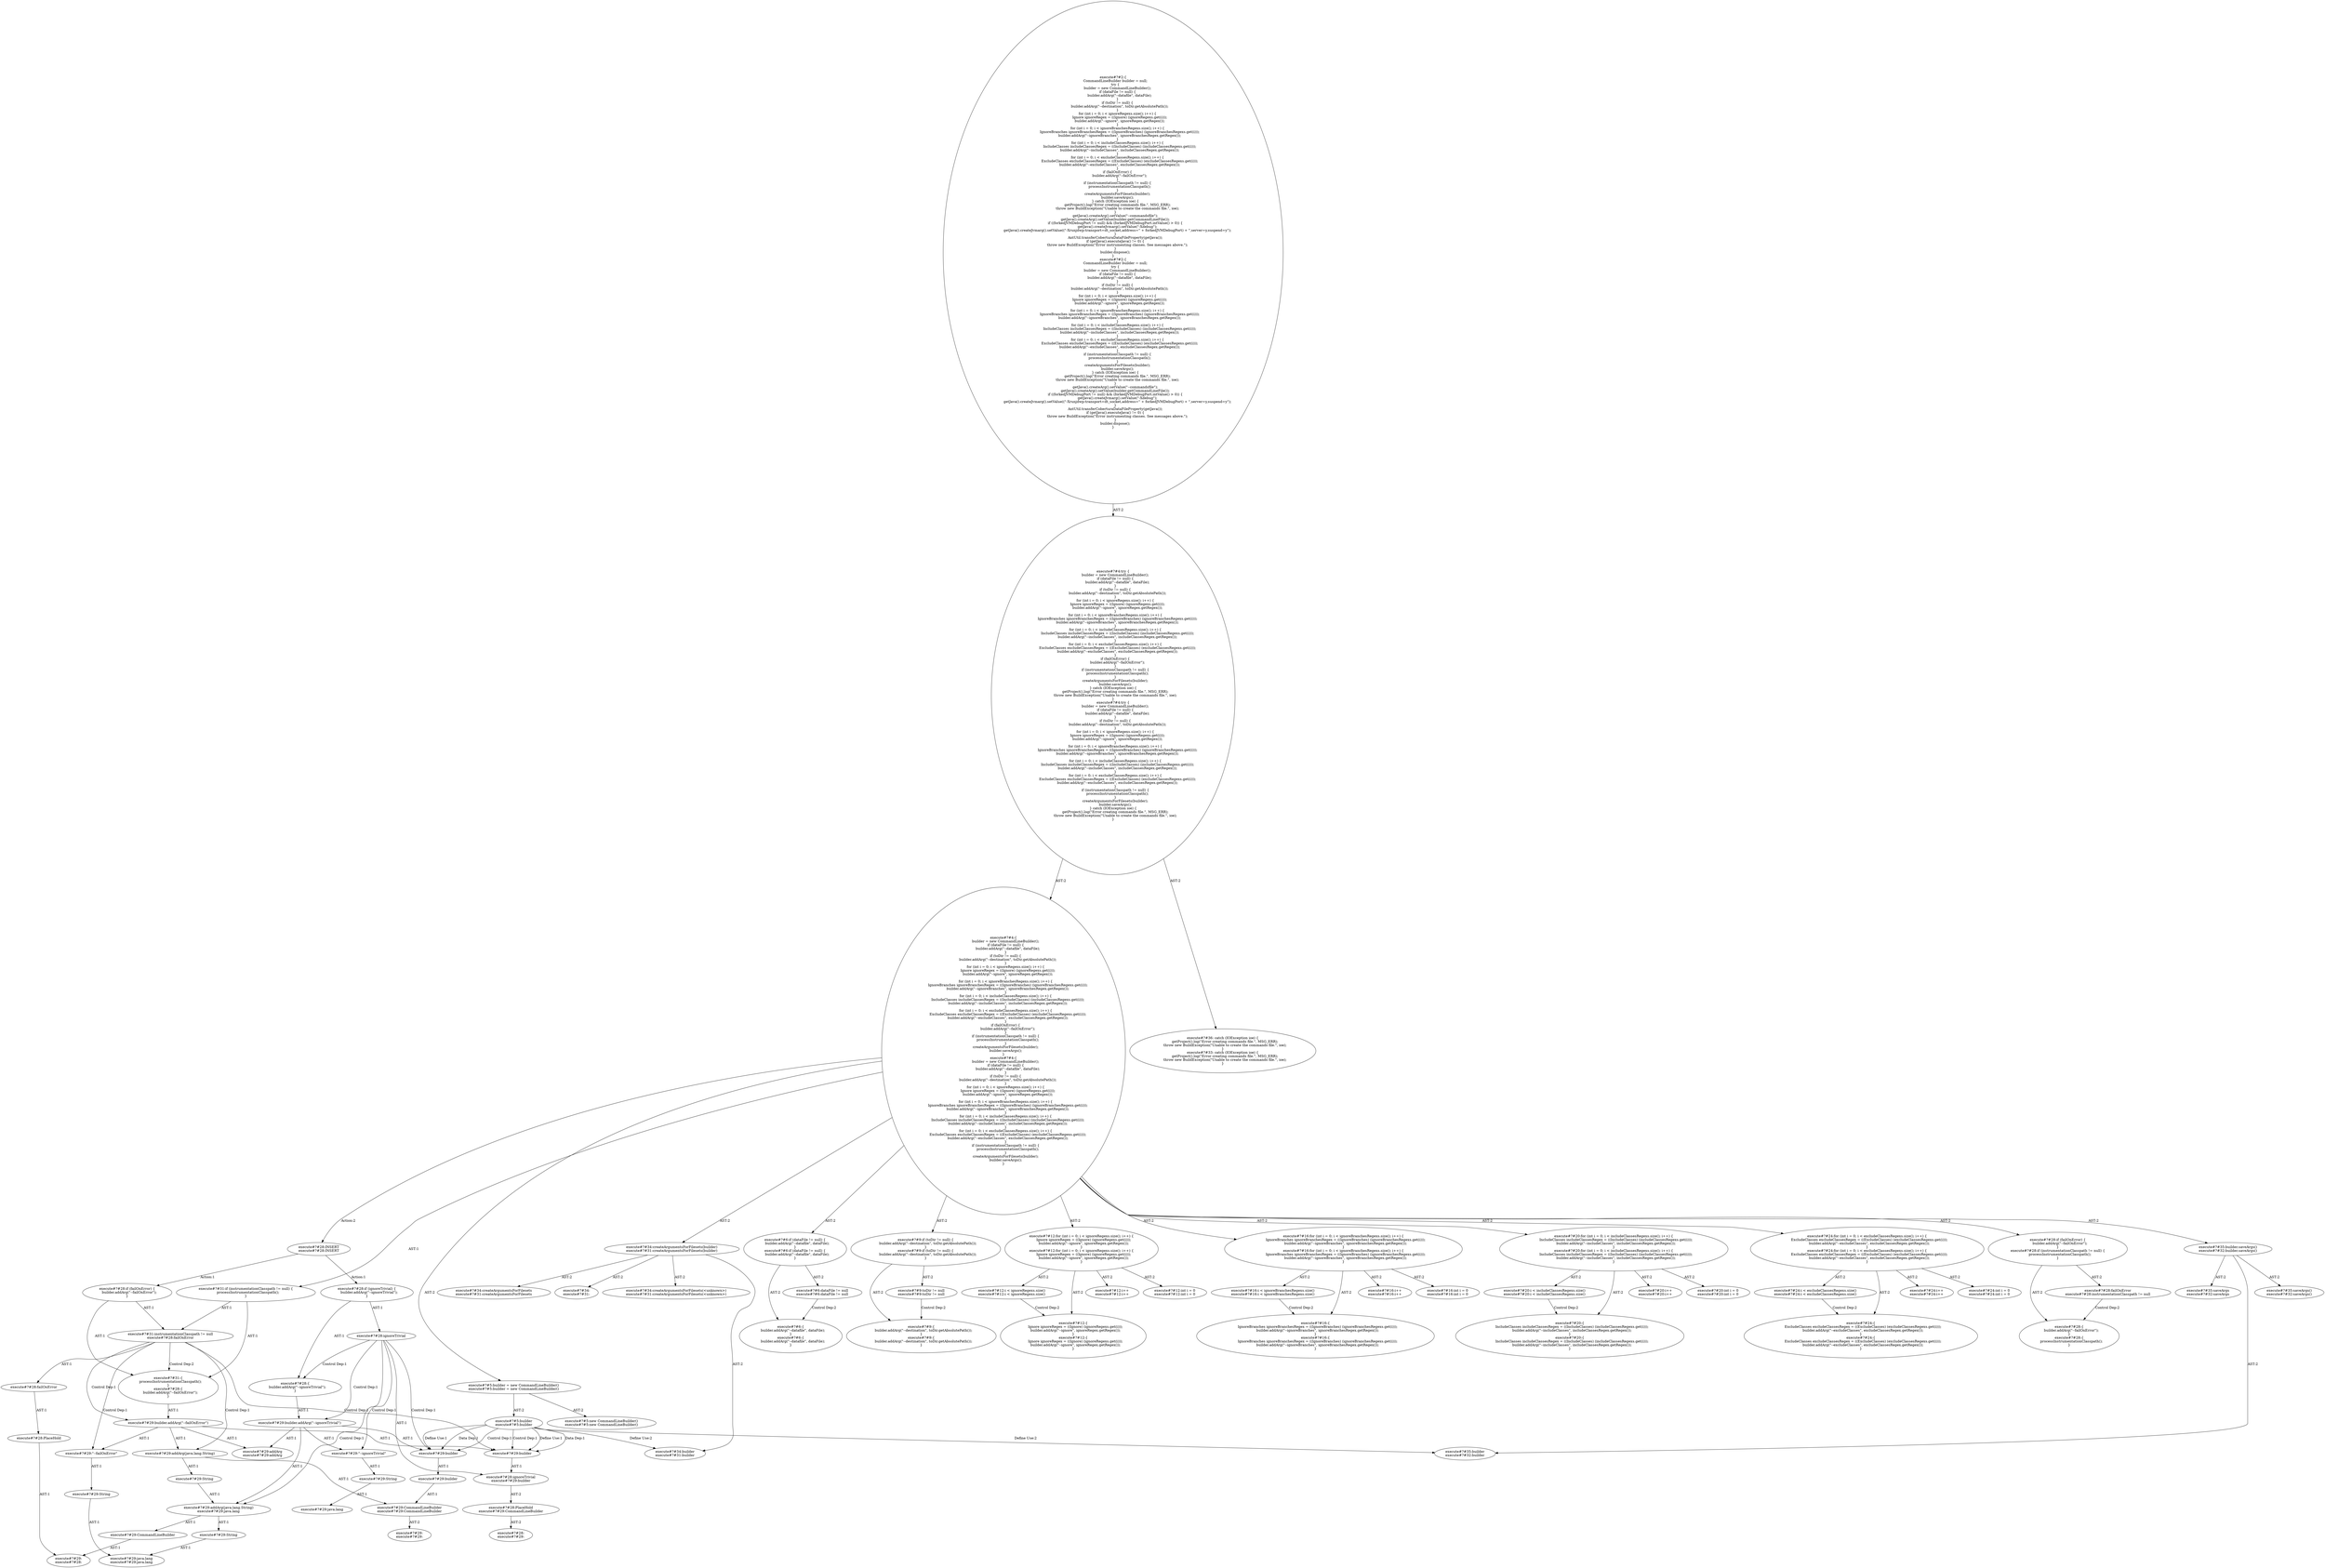digraph "Pattern" {
0 [label="execute#?#28:INSERT
execute#?#28:INSERT" shape=ellipse]
1 [label="execute#?#4:\{
    builder = new CommandLineBuilder();
    if (dataFile != null) \{
        builder.addArg(\"--datafile\", dataFile);
    \}
    if (toDir != null) \{
        builder.addArg(\"--destination\", toDir.getAbsolutePath());
    \}
    for (int i = 0; i < ignoreRegexs.size(); i++) \{
        Ignore ignoreRegex = ((Ignore) (ignoreRegexs.get(i)));
        builder.addArg(\"--ignore\", ignoreRegex.getRegex());
    \}
    for (int i = 0; i < ignoreBranchesRegexs.size(); i++) \{
        IgnoreBranches ignoreBranchesRegex = ((IgnoreBranches) (ignoreBranchesRegexs.get(i)));
        builder.addArg(\"--ignoreBranches\", ignoreBranchesRegex.getRegex());
    \}
    for (int i = 0; i < includeClassesRegexs.size(); i++) \{
        IncludeClasses includeClassesRegex = ((IncludeClasses) (includeClassesRegexs.get(i)));
        builder.addArg(\"--includeClasses\", includeClassesRegex.getRegex());
    \}
    for (int i = 0; i < excludeClassesRegexs.size(); i++) \{
        ExcludeClasses excludeClassesRegex = ((ExcludeClasses) (excludeClassesRegexs.get(i)));
        builder.addArg(\"--excludeClasses\", excludeClassesRegex.getRegex());
    \}
    if (failOnError) \{
        builder.addArg(\"--failOnError\");
    \}
    if (instrumentationClasspath != null) \{
        processInstrumentationClasspath();
    \}
    createArgumentsForFilesets(builder);
    builder.saveArgs();
\}
execute#?#4:\{
    builder = new CommandLineBuilder();
    if (dataFile != null) \{
        builder.addArg(\"--datafile\", dataFile);
    \}
    if (toDir != null) \{
        builder.addArg(\"--destination\", toDir.getAbsolutePath());
    \}
    for (int i = 0; i < ignoreRegexs.size(); i++) \{
        Ignore ignoreRegex = ((Ignore) (ignoreRegexs.get(i)));
        builder.addArg(\"--ignore\", ignoreRegex.getRegex());
    \}
    for (int i = 0; i < ignoreBranchesRegexs.size(); i++) \{
        IgnoreBranches ignoreBranchesRegex = ((IgnoreBranches) (ignoreBranchesRegexs.get(i)));
        builder.addArg(\"--ignoreBranches\", ignoreBranchesRegex.getRegex());
    \}
    for (int i = 0; i < includeClassesRegexs.size(); i++) \{
        IncludeClasses includeClassesRegex = ((IncludeClasses) (includeClassesRegexs.get(i)));
        builder.addArg(\"--includeClasses\", includeClassesRegex.getRegex());
    \}
    for (int i = 0; i < excludeClassesRegexs.size(); i++) \{
        ExcludeClasses excludeClassesRegex = ((ExcludeClasses) (excludeClassesRegexs.get(i)));
        builder.addArg(\"--excludeClasses\", excludeClassesRegex.getRegex());
    \}
    if (instrumentationClasspath != null) \{
        processInstrumentationClasspath();
    \}
    createArgumentsForFilesets(builder);
    builder.saveArgs();
\}" shape=ellipse]
2 [label="execute#?#4:try \{
    builder = new CommandLineBuilder();
    if (dataFile != null) \{
        builder.addArg(\"--datafile\", dataFile);
    \}
    if (toDir != null) \{
        builder.addArg(\"--destination\", toDir.getAbsolutePath());
    \}
    for (int i = 0; i < ignoreRegexs.size(); i++) \{
        Ignore ignoreRegex = ((Ignore) (ignoreRegexs.get(i)));
        builder.addArg(\"--ignore\", ignoreRegex.getRegex());
    \}
    for (int i = 0; i < ignoreBranchesRegexs.size(); i++) \{
        IgnoreBranches ignoreBranchesRegex = ((IgnoreBranches) (ignoreBranchesRegexs.get(i)));
        builder.addArg(\"--ignoreBranches\", ignoreBranchesRegex.getRegex());
    \}
    for (int i = 0; i < includeClassesRegexs.size(); i++) \{
        IncludeClasses includeClassesRegex = ((IncludeClasses) (includeClassesRegexs.get(i)));
        builder.addArg(\"--includeClasses\", includeClassesRegex.getRegex());
    \}
    for (int i = 0; i < excludeClassesRegexs.size(); i++) \{
        ExcludeClasses excludeClassesRegex = ((ExcludeClasses) (excludeClassesRegexs.get(i)));
        builder.addArg(\"--excludeClasses\", excludeClassesRegex.getRegex());
    \}
    if (failOnError) \{
        builder.addArg(\"--failOnError\");
    \}
    if (instrumentationClasspath != null) \{
        processInstrumentationClasspath();
    \}
    createArgumentsForFilesets(builder);
    builder.saveArgs();
\} catch (IOException ioe) \{
    getProject().log(\"Error creating commands file.\", MSG_ERR);
    throw new BuildException(\"Unable to create the commands file.\", ioe);
\}
execute#?#4:try \{
    builder = new CommandLineBuilder();
    if (dataFile != null) \{
        builder.addArg(\"--datafile\", dataFile);
    \}
    if (toDir != null) \{
        builder.addArg(\"--destination\", toDir.getAbsolutePath());
    \}
    for (int i = 0; i < ignoreRegexs.size(); i++) \{
        Ignore ignoreRegex = ((Ignore) (ignoreRegexs.get(i)));
        builder.addArg(\"--ignore\", ignoreRegex.getRegex());
    \}
    for (int i = 0; i < ignoreBranchesRegexs.size(); i++) \{
        IgnoreBranches ignoreBranchesRegex = ((IgnoreBranches) (ignoreBranchesRegexs.get(i)));
        builder.addArg(\"--ignoreBranches\", ignoreBranchesRegex.getRegex());
    \}
    for (int i = 0; i < includeClassesRegexs.size(); i++) \{
        IncludeClasses includeClassesRegex = ((IncludeClasses) (includeClassesRegexs.get(i)));
        builder.addArg(\"--includeClasses\", includeClassesRegex.getRegex());
    \}
    for (int i = 0; i < excludeClassesRegexs.size(); i++) \{
        ExcludeClasses excludeClassesRegex = ((ExcludeClasses) (excludeClassesRegexs.get(i)));
        builder.addArg(\"--excludeClasses\", excludeClassesRegex.getRegex());
    \}
    if (instrumentationClasspath != null) \{
        processInstrumentationClasspath();
    \}
    createArgumentsForFilesets(builder);
    builder.saveArgs();
\} catch (IOException ioe) \{
    getProject().log(\"Error creating commands file.\", MSG_ERR);
    throw new BuildException(\"Unable to create the commands file.\", ioe);
\}" shape=ellipse]
3 [label="execute#?#2:\{
    CommandLineBuilder builder = null;
    try \{
        builder = new CommandLineBuilder();
        if (dataFile != null) \{
            builder.addArg(\"--datafile\", dataFile);
        \}
        if (toDir != null) \{
            builder.addArg(\"--destination\", toDir.getAbsolutePath());
        \}
        for (int i = 0; i < ignoreRegexs.size(); i++) \{
            Ignore ignoreRegex = ((Ignore) (ignoreRegexs.get(i)));
            builder.addArg(\"--ignore\", ignoreRegex.getRegex());
        \}
        for (int i = 0; i < ignoreBranchesRegexs.size(); i++) \{
            IgnoreBranches ignoreBranchesRegex = ((IgnoreBranches) (ignoreBranchesRegexs.get(i)));
            builder.addArg(\"--ignoreBranches\", ignoreBranchesRegex.getRegex());
        \}
        for (int i = 0; i < includeClassesRegexs.size(); i++) \{
            IncludeClasses includeClassesRegex = ((IncludeClasses) (includeClassesRegexs.get(i)));
            builder.addArg(\"--includeClasses\", includeClassesRegex.getRegex());
        \}
        for (int i = 0; i < excludeClassesRegexs.size(); i++) \{
            ExcludeClasses excludeClassesRegex = ((ExcludeClasses) (excludeClassesRegexs.get(i)));
            builder.addArg(\"--excludeClasses\", excludeClassesRegex.getRegex());
        \}
        if (failOnError) \{
            builder.addArg(\"--failOnError\");
        \}
        if (instrumentationClasspath != null) \{
            processInstrumentationClasspath();
        \}
        createArgumentsForFilesets(builder);
        builder.saveArgs();
    \} catch (IOException ioe) \{
        getProject().log(\"Error creating commands file.\", MSG_ERR);
        throw new BuildException(\"Unable to create the commands file.\", ioe);
    \}
    getJava().createArg().setValue(\"--commandsfile\");
    getJava().createArg().setValue(builder.getCommandLineFile());
    if ((forkedJVMDebugPort != null) && (forkedJVMDebugPort.intValue() > 0)) \{
        getJava().createJvmarg().setValue(\"-Xdebug\");
        getJava().createJvmarg().setValue((\"-Xrunjdwp:transport=dt_socket,address=\" + forkedJVMDebugPort) + \",server=y,suspend=y\");
    \}
    AntUtil.transferCoberturaDataFileProperty(getJava());
    if (getJava().executeJava() != 0) \{
        throw new BuildException(\"Error instrumenting classes. See messages above.\");
    \}
    builder.dispose();
\}
execute#?#2:\{
    CommandLineBuilder builder = null;
    try \{
        builder = new CommandLineBuilder();
        if (dataFile != null) \{
            builder.addArg(\"--datafile\", dataFile);
        \}
        if (toDir != null) \{
            builder.addArg(\"--destination\", toDir.getAbsolutePath());
        \}
        for (int i = 0; i < ignoreRegexs.size(); i++) \{
            Ignore ignoreRegex = ((Ignore) (ignoreRegexs.get(i)));
            builder.addArg(\"--ignore\", ignoreRegex.getRegex());
        \}
        for (int i = 0; i < ignoreBranchesRegexs.size(); i++) \{
            IgnoreBranches ignoreBranchesRegex = ((IgnoreBranches) (ignoreBranchesRegexs.get(i)));
            builder.addArg(\"--ignoreBranches\", ignoreBranchesRegex.getRegex());
        \}
        for (int i = 0; i < includeClassesRegexs.size(); i++) \{
            IncludeClasses includeClassesRegex = ((IncludeClasses) (includeClassesRegexs.get(i)));
            builder.addArg(\"--includeClasses\", includeClassesRegex.getRegex());
        \}
        for (int i = 0; i < excludeClassesRegexs.size(); i++) \{
            ExcludeClasses excludeClassesRegex = ((ExcludeClasses) (excludeClassesRegexs.get(i)));
            builder.addArg(\"--excludeClasses\", excludeClassesRegex.getRegex());
        \}
        if (instrumentationClasspath != null) \{
            processInstrumentationClasspath();
        \}
        createArgumentsForFilesets(builder);
        builder.saveArgs();
    \} catch (IOException ioe) \{
        getProject().log(\"Error creating commands file.\", MSG_ERR);
        throw new BuildException(\"Unable to create the commands file.\", ioe);
    \}
    getJava().createArg().setValue(\"--commandsfile\");
    getJava().createArg().setValue(builder.getCommandLineFile());
    if ((forkedJVMDebugPort != null) && (forkedJVMDebugPort.intValue() > 0)) \{
        getJava().createJvmarg().setValue(\"-Xdebug\");
        getJava().createJvmarg().setValue((\"-Xrunjdwp:transport=dt_socket,address=\" + forkedJVMDebugPort) + \",server=y,suspend=y\");
    \}
    AntUtil.transferCoberturaDataFileProperty(getJava());
    if (getJava().executeJava() != 0) \{
        throw new BuildException(\"Error instrumenting classes. See messages above.\");
    \}
    builder.dispose();
\}" shape=ellipse]
4 [label="execute#?#36: catch (IOException ioe) \{
    getProject().log(\"Error creating commands file.\", MSG_ERR);
    throw new BuildException(\"Unable to create the commands file.\", ioe);
\}
execute#?#33: catch (IOException ioe) \{
    getProject().log(\"Error creating commands file.\", MSG_ERR);
    throw new BuildException(\"Unable to create the commands file.\", ioe);
\}" shape=ellipse]
5 [label="execute#?#5:builder = new CommandLineBuilder()
execute#?#5:builder = new CommandLineBuilder()" shape=ellipse]
6 [label="execute#?#5:builder
execute#?#5:builder" shape=ellipse]
7 [label="execute#?#5:new CommandLineBuilder()
execute#?#5:new CommandLineBuilder()" shape=ellipse]
8 [label="execute#?#6:if (dataFile != null) \{
    builder.addArg(\"--datafile\", dataFile);
\}
execute#?#6:if (dataFile != null) \{
    builder.addArg(\"--datafile\", dataFile);
\}" shape=ellipse]
9 [label="execute#?#6:dataFile != null
execute#?#6:dataFile != null" shape=ellipse]
10 [label="execute#?#6:\{
    builder.addArg(\"--datafile\", dataFile);
\}
execute#?#6:\{
    builder.addArg(\"--datafile\", dataFile);
\}" shape=ellipse]
11 [label="execute#?#9:if (toDir != null) \{
    builder.addArg(\"--destination\", toDir.getAbsolutePath());
\}
execute#?#9:if (toDir != null) \{
    builder.addArg(\"--destination\", toDir.getAbsolutePath());
\}" shape=ellipse]
12 [label="execute#?#9:toDir != null
execute#?#9:toDir != null" shape=ellipse]
13 [label="execute#?#9:\{
    builder.addArg(\"--destination\", toDir.getAbsolutePath());
\}
execute#?#9:\{
    builder.addArg(\"--destination\", toDir.getAbsolutePath());
\}" shape=ellipse]
14 [label="execute#?#12:for (int i = 0; i < ignoreRegexs.size(); i++) \{
    Ignore ignoreRegex = ((Ignore) (ignoreRegexs.get(i)));
    builder.addArg(\"--ignore\", ignoreRegex.getRegex());
\}
execute#?#12:for (int i = 0; i < ignoreRegexs.size(); i++) \{
    Ignore ignoreRegex = ((Ignore) (ignoreRegexs.get(i)));
    builder.addArg(\"--ignore\", ignoreRegex.getRegex());
\}" shape=ellipse]
15 [label="execute#?#12:int i = 0
execute#?#12:int i = 0" shape=ellipse]
16 [label="execute#?#12:i < ignoreRegexs.size()
execute#?#12:i < ignoreRegexs.size()" shape=ellipse]
17 [label="execute#?#12:i++
execute#?#12:i++" shape=ellipse]
18 [label="execute#?#12:\{
    Ignore ignoreRegex = ((Ignore) (ignoreRegexs.get(i)));
    builder.addArg(\"--ignore\", ignoreRegex.getRegex());
\}
execute#?#12:\{
    Ignore ignoreRegex = ((Ignore) (ignoreRegexs.get(i)));
    builder.addArg(\"--ignore\", ignoreRegex.getRegex());
\}" shape=ellipse]
19 [label="execute#?#16:for (int i = 0; i < ignoreBranchesRegexs.size(); i++) \{
    IgnoreBranches ignoreBranchesRegex = ((IgnoreBranches) (ignoreBranchesRegexs.get(i)));
    builder.addArg(\"--ignoreBranches\", ignoreBranchesRegex.getRegex());
\}
execute#?#16:for (int i = 0; i < ignoreBranchesRegexs.size(); i++) \{
    IgnoreBranches ignoreBranchesRegex = ((IgnoreBranches) (ignoreBranchesRegexs.get(i)));
    builder.addArg(\"--ignoreBranches\", ignoreBranchesRegex.getRegex());
\}" shape=ellipse]
20 [label="execute#?#16:int i = 0
execute#?#16:int i = 0" shape=ellipse]
21 [label="execute#?#16:i < ignoreBranchesRegexs.size()
execute#?#16:i < ignoreBranchesRegexs.size()" shape=ellipse]
22 [label="execute#?#16:i++
execute#?#16:i++" shape=ellipse]
23 [label="execute#?#16:\{
    IgnoreBranches ignoreBranchesRegex = ((IgnoreBranches) (ignoreBranchesRegexs.get(i)));
    builder.addArg(\"--ignoreBranches\", ignoreBranchesRegex.getRegex());
\}
execute#?#16:\{
    IgnoreBranches ignoreBranchesRegex = ((IgnoreBranches) (ignoreBranchesRegexs.get(i)));
    builder.addArg(\"--ignoreBranches\", ignoreBranchesRegex.getRegex());
\}" shape=ellipse]
24 [label="execute#?#20:for (int i = 0; i < includeClassesRegexs.size(); i++) \{
    IncludeClasses includeClassesRegex = ((IncludeClasses) (includeClassesRegexs.get(i)));
    builder.addArg(\"--includeClasses\", includeClassesRegex.getRegex());
\}
execute#?#20:for (int i = 0; i < includeClassesRegexs.size(); i++) \{
    IncludeClasses includeClassesRegex = ((IncludeClasses) (includeClassesRegexs.get(i)));
    builder.addArg(\"--includeClasses\", includeClassesRegex.getRegex());
\}" shape=ellipse]
25 [label="execute#?#20:int i = 0
execute#?#20:int i = 0" shape=ellipse]
26 [label="execute#?#20:i < includeClassesRegexs.size()
execute#?#20:i < includeClassesRegexs.size()" shape=ellipse]
27 [label="execute#?#20:i++
execute#?#20:i++" shape=ellipse]
28 [label="execute#?#20:\{
    IncludeClasses includeClassesRegex = ((IncludeClasses) (includeClassesRegexs.get(i)));
    builder.addArg(\"--includeClasses\", includeClassesRegex.getRegex());
\}
execute#?#20:\{
    IncludeClasses includeClassesRegex = ((IncludeClasses) (includeClassesRegexs.get(i)));
    builder.addArg(\"--includeClasses\", includeClassesRegex.getRegex());
\}" shape=ellipse]
29 [label="execute#?#24:for (int i = 0; i < excludeClassesRegexs.size(); i++) \{
    ExcludeClasses excludeClassesRegex = ((ExcludeClasses) (excludeClassesRegexs.get(i)));
    builder.addArg(\"--excludeClasses\", excludeClassesRegex.getRegex());
\}
execute#?#24:for (int i = 0; i < excludeClassesRegexs.size(); i++) \{
    ExcludeClasses excludeClassesRegex = ((ExcludeClasses) (excludeClassesRegexs.get(i)));
    builder.addArg(\"--excludeClasses\", excludeClassesRegex.getRegex());
\}" shape=ellipse]
30 [label="execute#?#24:int i = 0
execute#?#24:int i = 0" shape=ellipse]
31 [label="execute#?#24:i < excludeClassesRegexs.size()
execute#?#24:i < excludeClassesRegexs.size()" shape=ellipse]
32 [label="execute#?#24:i++
execute#?#24:i++" shape=ellipse]
33 [label="execute#?#24:\{
    ExcludeClasses excludeClassesRegex = ((ExcludeClasses) (excludeClassesRegexs.get(i)));
    builder.addArg(\"--excludeClasses\", excludeClassesRegex.getRegex());
\}
execute#?#24:\{
    ExcludeClasses excludeClassesRegex = ((ExcludeClasses) (excludeClassesRegexs.get(i)));
    builder.addArg(\"--excludeClasses\", excludeClassesRegex.getRegex());
\}" shape=ellipse]
34 [label="execute#?#28:if (failOnError) \{
    builder.addArg(\"--failOnError\");
\}
execute#?#28:if (instrumentationClasspath != null) \{
    processInstrumentationClasspath();
\}" shape=ellipse]
35 [label="execute#?#28:failOnError
execute#?#28:instrumentationClasspath != null" shape=ellipse]
36 [label="execute#?#28:\{
    builder.addArg(\"--failOnError\");
\}
execute#?#28:\{
    processInstrumentationClasspath();
\}" shape=ellipse]
37 [label="execute#?#31:if (instrumentationClasspath != null) \{
    processInstrumentationClasspath();
\}" shape=ellipse]
38 [label="execute#?#31:instrumentationClasspath != null
execute#?#28:failOnError" shape=ellipse]
39 [label="execute#?#31:\{
    processInstrumentationClasspath();
\}
execute#?#28:\{
    builder.addArg(\"--failOnError\");
\}" shape=ellipse]
40 [label="execute#?#34:createArgumentsForFilesets(builder)
execute#?#31:createArgumentsForFilesets(builder)" shape=ellipse]
41 [label="execute#?#34:createArgumentsForFilesets
execute#?#31:createArgumentsForFilesets" shape=ellipse]
42 [label="execute#?#34:
execute#?#31:" shape=ellipse]
43 [label="execute#?#34:createArgumentsForFilesets(<unknown>)
execute#?#31:createArgumentsForFilesets(<unknown>)" shape=ellipse]
44 [label="execute#?#34:builder
execute#?#31:builder" shape=ellipse]
45 [label="execute#?#35:builder.saveArgs()
execute#?#32:builder.saveArgs()" shape=ellipse]
46 [label="execute#?#35:saveArgs
execute#?#32:saveArgs" shape=ellipse]
47 [label="execute#?#35:builder
execute#?#32:builder" shape=ellipse]
48 [label="execute#?#35:saveArgs()
execute#?#32:saveArgs()" shape=ellipse]
49 [label="execute#?#28:if (ignoreTrivial) \{
    builder.addArg(\"--ignoreTrivial\");
\}" shape=ellipse]
50 [label="execute#?#28:ignoreTrivial" shape=ellipse]
51 [label="execute#?#28:ignoreTrivial
execute#?#29:builder" shape=ellipse]
52 [label="execute#?#28:PlaceHold
execute#?#29:CommandLineBuilder" shape=ellipse]
53 [label="execute#?#28:
execute#?#29:" shape=ellipse]
54 [label="execute#?#28:\{
    builder.addArg(\"--ignoreTrivial\");
\}" shape=ellipse]
55 [label="execute#?#29:builder.addArg(\"--ignoreTrivial\")" shape=ellipse]
56 [label="execute#?#29:addArg
execute#?#29:addArg" shape=ellipse]
57 [label="execute#?#29:builder" shape=ellipse]
58 [label="execute#?#29:builder" shape=ellipse]
59 [label="execute#?#29:CommandLineBuilder
execute#?#29:CommandLineBuilder" shape=ellipse]
60 [label="execute#?#29:
execute#?#29:" shape=ellipse]
61 [label="execute#?#29:addArg(java.lang.String)
execute#?#29:java.lang" shape=ellipse]
62 [label="execute#?#29:CommandLineBuilder" shape=ellipse]
63 [label="execute#?#29:
execute#?#28:" shape=ellipse]
64 [label="execute#?#29:String" shape=ellipse]
65 [label="execute#?#29:java.lang
execute#?#29:java.lang" shape=ellipse]
66 [label="execute#?#29:\"--ignoreTrivial\"" shape=ellipse]
67 [label="execute#?#29:String" shape=ellipse]
68 [label="execute#?#29:java.lang" shape=ellipse]
69 [label="execute#?#28:if (failOnError) \{
    builder.addArg(\"--failOnError\");
\}" shape=ellipse]
70 [label="execute#?#29:builder.addArg(\"--failOnError\")" shape=ellipse]
71 [label="execute#?#29:builder" shape=ellipse]
72 [label="execute#?#29:\"--failOnError\"" shape=ellipse]
73 [label="execute#?#29:addArg(java.lang.String)" shape=ellipse]
74 [label="execute#?#28:PlaceHold" shape=ellipse]
75 [label="execute#?#29:String" shape=ellipse]
76 [label="execute#?#29:String" shape=ellipse]
77 [label="execute#?#28:failOnError" shape=ellipse]
0 -> 49 [label="Action:1"];
0 -> 69 [label="Action:1"];
1 -> 0 [label="Action:2"];
1 -> 5 [label="AST:2"];
1 -> 8 [label="AST:2"];
1 -> 11 [label="AST:2"];
1 -> 14 [label="AST:2"];
1 -> 19 [label="AST:2"];
1 -> 24 [label="AST:2"];
1 -> 29 [label="AST:2"];
1 -> 34 [label="AST:2"];
1 -> 37 [label="AST:1"];
1 -> 40 [label="AST:2"];
1 -> 45 [label="AST:2"];
2 -> 1 [label="AST:2"];
2 -> 4 [label="AST:2"];
3 -> 2 [label="AST:2"];
5 -> 6 [label="AST:2"];
5 -> 7 [label="AST:2"];
6 -> 44 [label="Define Use:2"];
6 -> 47 [label="Define Use:2"];
6 -> 57 [label="Define Use:1"];
6 -> 57 [label="Data Dep:1"];
6 -> 57 [label="Control Dep:1"];
6 -> 71 [label="Define Use:1"];
6 -> 71 [label="Data Dep:1"];
6 -> 71 [label="Control Dep:1"];
8 -> 9 [label="AST:2"];
8 -> 10 [label="AST:2"];
9 -> 10 [label="Control Dep:2"];
11 -> 12 [label="AST:2"];
11 -> 13 [label="AST:2"];
12 -> 13 [label="Control Dep:2"];
14 -> 15 [label="AST:2"];
14 -> 16 [label="AST:2"];
14 -> 17 [label="AST:2"];
14 -> 18 [label="AST:2"];
16 -> 18 [label="Control Dep:2"];
19 -> 20 [label="AST:2"];
19 -> 21 [label="AST:2"];
19 -> 22 [label="AST:2"];
19 -> 23 [label="AST:2"];
21 -> 23 [label="Control Dep:2"];
24 -> 25 [label="AST:2"];
24 -> 26 [label="AST:2"];
24 -> 27 [label="AST:2"];
24 -> 28 [label="AST:2"];
26 -> 28 [label="Control Dep:2"];
29 -> 30 [label="AST:2"];
29 -> 31 [label="AST:2"];
29 -> 32 [label="AST:2"];
29 -> 33 [label="AST:2"];
31 -> 33 [label="Control Dep:2"];
34 -> 35 [label="AST:2"];
34 -> 36 [label="AST:2"];
35 -> 36 [label="Control Dep:2"];
37 -> 38 [label="AST:1"];
37 -> 39 [label="AST:1"];
38 -> 39 [label="Control Dep:2"];
38 -> 70 [label="Control Dep:1"];
38 -> 71 [label="Control Dep:1"];
38 -> 72 [label="Control Dep:1"];
38 -> 73 [label="Control Dep:1"];
38 -> 77 [label="AST:1"];
39 -> 70 [label="AST:1"];
40 -> 41 [label="AST:2"];
40 -> 42 [label="AST:2"];
40 -> 43 [label="AST:2"];
40 -> 44 [label="AST:2"];
45 -> 46 [label="AST:2"];
45 -> 47 [label="AST:2"];
45 -> 48 [label="AST:2"];
49 -> 50 [label="AST:1"];
49 -> 54 [label="AST:1"];
50 -> 51 [label="AST:1"];
50 -> 54 [label="Control Dep:1"];
50 -> 55 [label="Control Dep:1"];
50 -> 61 [label="Control Dep:1"];
50 -> 57 [label="Control Dep:1"];
50 -> 66 [label="Control Dep:1"];
51 -> 52 [label="AST:2"];
52 -> 53 [label="AST:2"];
54 -> 55 [label="AST:1"];
55 -> 56 [label="AST:1"];
55 -> 57 [label="AST:1"];
55 -> 61 [label="AST:1"];
55 -> 66 [label="AST:1"];
57 -> 58 [label="AST:1"];
58 -> 59 [label="AST:1"];
59 -> 60 [label="AST:2"];
61 -> 62 [label="AST:1"];
61 -> 64 [label="AST:1"];
62 -> 63 [label="AST:1"];
64 -> 65 [label="AST:1"];
66 -> 67 [label="AST:1"];
67 -> 68 [label="AST:1"];
69 -> 38 [label="AST:1"];
69 -> 39 [label="AST:1"];
70 -> 56 [label="AST:1"];
70 -> 71 [label="AST:1"];
70 -> 73 [label="AST:1"];
70 -> 72 [label="AST:1"];
71 -> 51 [label="AST:1"];
72 -> 76 [label="AST:1"];
73 -> 59 [label="AST:1"];
73 -> 75 [label="AST:1"];
74 -> 63 [label="AST:1"];
75 -> 61 [label="AST:1"];
76 -> 65 [label="AST:1"];
77 -> 74 [label="AST:1"];
}